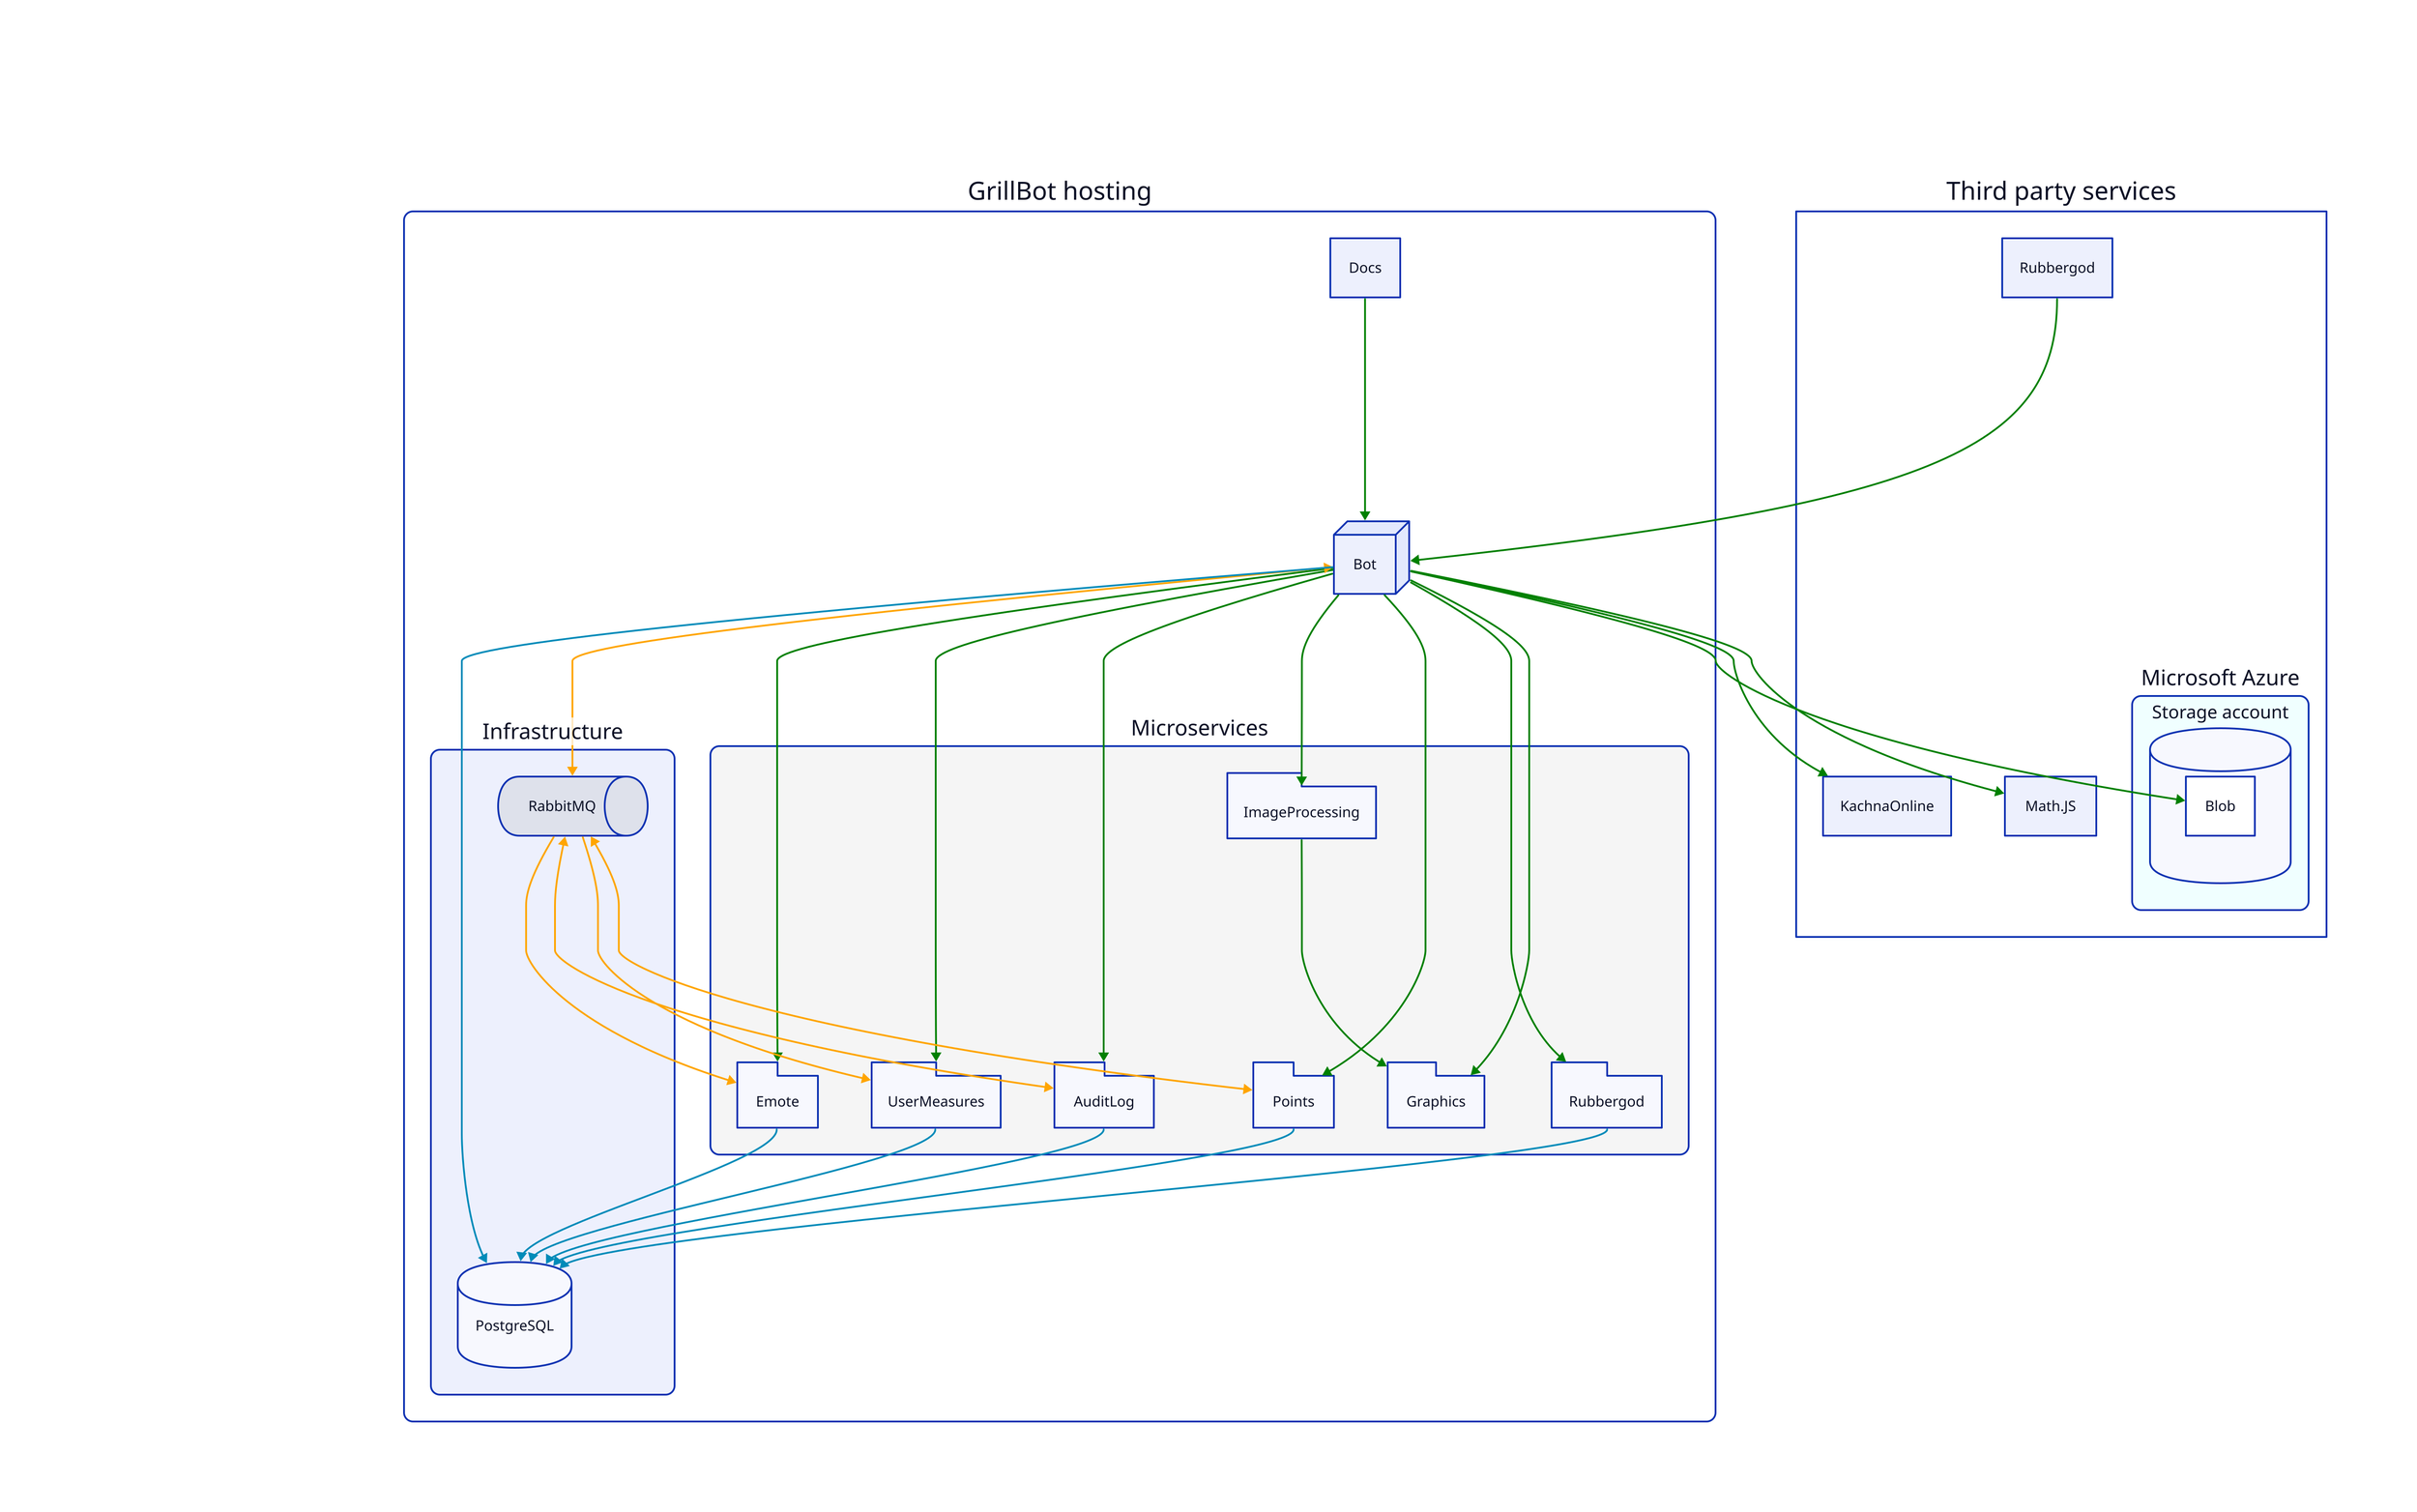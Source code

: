 vars: {
  d2-config: {
    layout-engine: elk
  }
}

# Legend
legend: |md
  # Legenda
  ## Barva spojů
  - Oranžová: RabbitMQ komunikace
  - Modrá: Databázové komunikace
  - Zelená: HTTP

  ## Barva boxů
  - Transparentní: Zóny (Servery, hostingy)
  - Modrá: Infrastrukturní (DB, ...)
  - Šedá: Mikroslužby
  - Azurová: Microsoft Azure
|

classes: {
  postgres_relation: {
    style: {
      stroke: "#008bb9"
    }
  }

  http_relation: {
    style: {
      stroke: green
    }
  }

  rabbit_relation: {
    style: {
      stroke: orange
    }
  }
}

# Definitions
GrillBot.Infrastructure: {
  style: {border-radius: 10}

  PostgreSQL: {shape: cylinder}
  RabbitMQ: {shape: queue}
}

GrillBot: {
  label: GrillBot hosting

  style: {
    fill: transparent
    border-radius: 10
  }

  Bot: {
    style: {3d: true}
  }

  Microservices: {
    style: {
      fill: whitesmoke
      border-radius: 10
    }

    Points: {shape: package}
    Rubbergod: {shape: package}
    Graphics: {shape: package}
    ImageProcessing: {shape: package}
    AuditLog: {shape: package}
    UserMeasures: {shape: package}
    Emote: {shape: package}
  }
}

ThirdParty: {
  label: Third party services
  style: {fill: transparent}

  Azure: {
    label: Microsoft Azure
    style: {border-radius: 10}

    style: {
      fill: azure
      border-radius: 10
    }
  }

  Azure.StorageAccount: {
    label: Storage account
    shape: cylinder
  }
}

# Third party external services communication (Bot -> Service)
GrillBot.Bot -> ThirdParty.Math\.JS: {class: http_relation}
GrillBot.Bot -> ThirdParty.KachnaOnline: {class: http_relation}
GrillBot.Bot -> ThirdParty.Azure.StorageAccount.Blob: {class: http_relation}

# Third party external services communication (Service -> Bot)
ThirdParty.Rubbergod -> GrillBot.Bot: {class: http_relation}

# Internal communication (Service -> Bot)
GrillBot.Docs -> GrillBot.Bot: {class: http_relation}

# Internal communication (Bot -> Service)
GrillBot.Bot -> GrillBot.Microservices.Graphics: {class: http_relation}
GrillBot.Bot -> GrillBot.Microservices.Rubbergod: {class: http_relation}
GrillBot.Bot -> GrillBot.Microservices.Points: {class: http_relation}
GrillBot.Bot -> GrillBot.Microservices.ImageProcessing: {class: http_relation}
GrillBot.Bot -> GrillBot.Microservices.AuditLog: {class: http_relation}
GrillBot.Bot -> GrillBot.Microservices.UserMeasures: {class: http_relation}
GrillBot.Bot -> GrillBot.Microservices.Emote: {class: http_relation}

# Internal communication (Service -> Service)
GrillBot.Microservices.ImageProcessing -> GrillBot.Microservices.Graphics: {class: http_relation}

# RabbitMQ communication
GrillBot.Bot <-> GrillBot.Infrastructure.RabbitMQ: {class: rabbit_relation}
GrillBot.Infrastructure.RabbitMQ <-> GrillBot.Microservices.Points: {class: rabbit_relation}
GrillBot.Infrastructure.RabbitMQ -> GrillBot.Microservices.UserMeasures: {class: rabbit_relation}
GrillBot.Infrastructure.RabbitMQ <-> GrillBot.Microservices.AuditLog: {class: rabbit_relation}
GrillBot.Infrastructure.RabbitMQ -> GrillBot.Microservices.Emote: {class: rabbit_relation}

# Database communication
GrillBot.Bot -> GrillBot.Infrastructure.PostgreSQL: {class: postgres_relation}
GrillBot.Microservices.AuditLog -> GrillBot.Infrastructure.PostgreSQL: {class: postgres_relation}
GrillBot.Microservices.Rubbergod -> GrillBot.Infrastructure.PostgreSQL: {class: postgres_relation}
GrillBot.Microservices.Points -> GrillBot.Infrastructure.PostgreSQL: {class: postgres_relation}
GrillBot.Microservices.UserMeasures -> GrillBot.Infrastructure.PostgreSQL: {class: postgres_relation}
GrillBot.Microservices.Emote -> GrillBot.Infrastructure.PostgreSQL: {class: postgres_relation}
